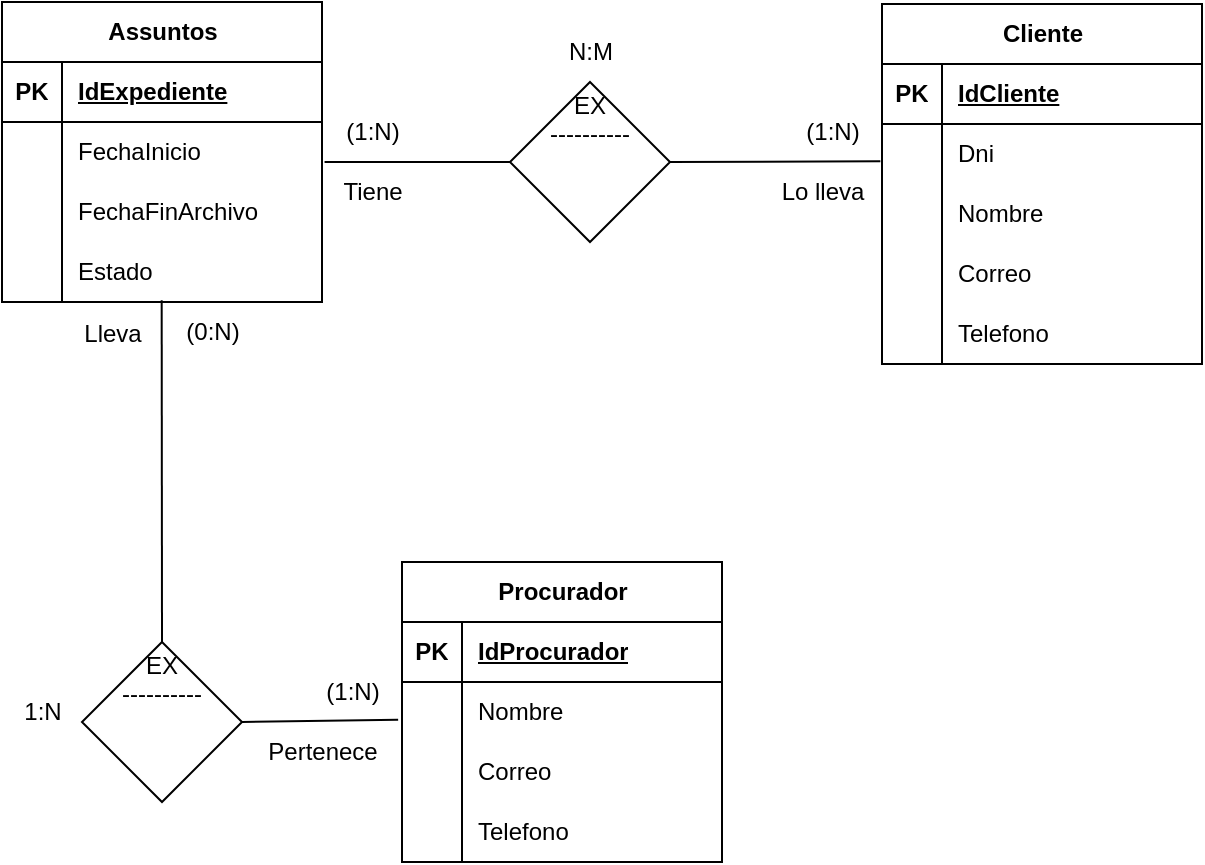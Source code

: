 <mxfile version="26.0.14">
  <diagram name="Página-1" id="xHfDyFCo1jr_LGeqsuyp">
    <mxGraphModel dx="989" dy="560" grid="1" gridSize="10" guides="1" tooltips="1" connect="1" arrows="1" fold="1" page="1" pageScale="1" pageWidth="827" pageHeight="1169" math="0" shadow="0">
      <root>
        <mxCell id="0" />
        <mxCell id="1" parent="0" />
        <mxCell id="jyjnI5o4pFwSkTSzeh7Q-1" value="Assuntos" style="shape=table;startSize=30;container=1;collapsible=1;childLayout=tableLayout;fixedRows=1;rowLines=0;fontStyle=1;align=center;resizeLast=1;html=1;" vertex="1" parent="1">
          <mxGeometry x="120" y="120" width="160" height="150" as="geometry" />
        </mxCell>
        <mxCell id="jyjnI5o4pFwSkTSzeh7Q-2" value="" style="shape=tableRow;horizontal=0;startSize=0;swimlaneHead=0;swimlaneBody=0;fillColor=none;collapsible=0;dropTarget=0;points=[[0,0.5],[1,0.5]];portConstraint=eastwest;top=0;left=0;right=0;bottom=1;" vertex="1" parent="jyjnI5o4pFwSkTSzeh7Q-1">
          <mxGeometry y="30" width="160" height="30" as="geometry" />
        </mxCell>
        <mxCell id="jyjnI5o4pFwSkTSzeh7Q-3" value="PK" style="shape=partialRectangle;connectable=0;fillColor=none;top=0;left=0;bottom=0;right=0;fontStyle=1;overflow=hidden;whiteSpace=wrap;html=1;" vertex="1" parent="jyjnI5o4pFwSkTSzeh7Q-2">
          <mxGeometry width="30" height="30" as="geometry">
            <mxRectangle width="30" height="30" as="alternateBounds" />
          </mxGeometry>
        </mxCell>
        <mxCell id="jyjnI5o4pFwSkTSzeh7Q-4" value="IdExpediente" style="shape=partialRectangle;connectable=0;fillColor=none;top=0;left=0;bottom=0;right=0;align=left;spacingLeft=6;fontStyle=5;overflow=hidden;whiteSpace=wrap;html=1;" vertex="1" parent="jyjnI5o4pFwSkTSzeh7Q-2">
          <mxGeometry x="30" width="130" height="30" as="geometry">
            <mxRectangle width="130" height="30" as="alternateBounds" />
          </mxGeometry>
        </mxCell>
        <mxCell id="jyjnI5o4pFwSkTSzeh7Q-5" value="" style="shape=tableRow;horizontal=0;startSize=0;swimlaneHead=0;swimlaneBody=0;fillColor=none;collapsible=0;dropTarget=0;points=[[0,0.5],[1,0.5]];portConstraint=eastwest;top=0;left=0;right=0;bottom=0;" vertex="1" parent="jyjnI5o4pFwSkTSzeh7Q-1">
          <mxGeometry y="60" width="160" height="30" as="geometry" />
        </mxCell>
        <mxCell id="jyjnI5o4pFwSkTSzeh7Q-6" value="" style="shape=partialRectangle;connectable=0;fillColor=none;top=0;left=0;bottom=0;right=0;editable=1;overflow=hidden;whiteSpace=wrap;html=1;" vertex="1" parent="jyjnI5o4pFwSkTSzeh7Q-5">
          <mxGeometry width="30" height="30" as="geometry">
            <mxRectangle width="30" height="30" as="alternateBounds" />
          </mxGeometry>
        </mxCell>
        <mxCell id="jyjnI5o4pFwSkTSzeh7Q-7" value="FechaInicio" style="shape=partialRectangle;connectable=0;fillColor=none;top=0;left=0;bottom=0;right=0;align=left;spacingLeft=6;overflow=hidden;whiteSpace=wrap;html=1;" vertex="1" parent="jyjnI5o4pFwSkTSzeh7Q-5">
          <mxGeometry x="30" width="130" height="30" as="geometry">
            <mxRectangle width="130" height="30" as="alternateBounds" />
          </mxGeometry>
        </mxCell>
        <mxCell id="jyjnI5o4pFwSkTSzeh7Q-8" value="" style="shape=tableRow;horizontal=0;startSize=0;swimlaneHead=0;swimlaneBody=0;fillColor=none;collapsible=0;dropTarget=0;points=[[0,0.5],[1,0.5]];portConstraint=eastwest;top=0;left=0;right=0;bottom=0;" vertex="1" parent="jyjnI5o4pFwSkTSzeh7Q-1">
          <mxGeometry y="90" width="160" height="30" as="geometry" />
        </mxCell>
        <mxCell id="jyjnI5o4pFwSkTSzeh7Q-9" value="" style="shape=partialRectangle;connectable=0;fillColor=none;top=0;left=0;bottom=0;right=0;editable=1;overflow=hidden;whiteSpace=wrap;html=1;" vertex="1" parent="jyjnI5o4pFwSkTSzeh7Q-8">
          <mxGeometry width="30" height="30" as="geometry">
            <mxRectangle width="30" height="30" as="alternateBounds" />
          </mxGeometry>
        </mxCell>
        <mxCell id="jyjnI5o4pFwSkTSzeh7Q-10" value="FechaFinArchivo" style="shape=partialRectangle;connectable=0;fillColor=none;top=0;left=0;bottom=0;right=0;align=left;spacingLeft=6;overflow=hidden;whiteSpace=wrap;html=1;" vertex="1" parent="jyjnI5o4pFwSkTSzeh7Q-8">
          <mxGeometry x="30" width="130" height="30" as="geometry">
            <mxRectangle width="130" height="30" as="alternateBounds" />
          </mxGeometry>
        </mxCell>
        <mxCell id="jyjnI5o4pFwSkTSzeh7Q-11" value="" style="shape=tableRow;horizontal=0;startSize=0;swimlaneHead=0;swimlaneBody=0;fillColor=none;collapsible=0;dropTarget=0;points=[[0,0.5],[1,0.5]];portConstraint=eastwest;top=0;left=0;right=0;bottom=0;" vertex="1" parent="jyjnI5o4pFwSkTSzeh7Q-1">
          <mxGeometry y="120" width="160" height="30" as="geometry" />
        </mxCell>
        <mxCell id="jyjnI5o4pFwSkTSzeh7Q-12" value="" style="shape=partialRectangle;connectable=0;fillColor=none;top=0;left=0;bottom=0;right=0;editable=1;overflow=hidden;whiteSpace=wrap;html=1;" vertex="1" parent="jyjnI5o4pFwSkTSzeh7Q-11">
          <mxGeometry width="30" height="30" as="geometry">
            <mxRectangle width="30" height="30" as="alternateBounds" />
          </mxGeometry>
        </mxCell>
        <mxCell id="jyjnI5o4pFwSkTSzeh7Q-13" value="Estado" style="shape=partialRectangle;connectable=0;fillColor=none;top=0;left=0;bottom=0;right=0;align=left;spacingLeft=6;overflow=hidden;whiteSpace=wrap;html=1;" vertex="1" parent="jyjnI5o4pFwSkTSzeh7Q-11">
          <mxGeometry x="30" width="130" height="30" as="geometry">
            <mxRectangle width="130" height="30" as="alternateBounds" />
          </mxGeometry>
        </mxCell>
        <mxCell id="jyjnI5o4pFwSkTSzeh7Q-14" value="Cliente" style="shape=table;startSize=30;container=1;collapsible=1;childLayout=tableLayout;fixedRows=1;rowLines=0;fontStyle=1;align=center;resizeLast=1;html=1;" vertex="1" parent="1">
          <mxGeometry x="560" y="121" width="160.0" height="180" as="geometry" />
        </mxCell>
        <mxCell id="jyjnI5o4pFwSkTSzeh7Q-15" value="" style="shape=tableRow;horizontal=0;startSize=0;swimlaneHead=0;swimlaneBody=0;fillColor=none;collapsible=0;dropTarget=0;points=[[0,0.5],[1,0.5]];portConstraint=eastwest;top=0;left=0;right=0;bottom=1;" vertex="1" parent="jyjnI5o4pFwSkTSzeh7Q-14">
          <mxGeometry y="30" width="160.0" height="30" as="geometry" />
        </mxCell>
        <mxCell id="jyjnI5o4pFwSkTSzeh7Q-16" value="PK" style="shape=partialRectangle;connectable=0;fillColor=none;top=0;left=0;bottom=0;right=0;fontStyle=1;overflow=hidden;whiteSpace=wrap;html=1;" vertex="1" parent="jyjnI5o4pFwSkTSzeh7Q-15">
          <mxGeometry width="30" height="30" as="geometry">
            <mxRectangle width="30" height="30" as="alternateBounds" />
          </mxGeometry>
        </mxCell>
        <mxCell id="jyjnI5o4pFwSkTSzeh7Q-17" value="IdCliente" style="shape=partialRectangle;connectable=0;fillColor=none;top=0;left=0;bottom=0;right=0;align=left;spacingLeft=6;fontStyle=5;overflow=hidden;whiteSpace=wrap;html=1;" vertex="1" parent="jyjnI5o4pFwSkTSzeh7Q-15">
          <mxGeometry x="30" width="130.0" height="30" as="geometry">
            <mxRectangle width="130.0" height="30" as="alternateBounds" />
          </mxGeometry>
        </mxCell>
        <mxCell id="jyjnI5o4pFwSkTSzeh7Q-18" value="" style="shape=tableRow;horizontal=0;startSize=0;swimlaneHead=0;swimlaneBody=0;fillColor=none;collapsible=0;dropTarget=0;points=[[0,0.5],[1,0.5]];portConstraint=eastwest;top=0;left=0;right=0;bottom=0;" vertex="1" parent="jyjnI5o4pFwSkTSzeh7Q-14">
          <mxGeometry y="60" width="160.0" height="30" as="geometry" />
        </mxCell>
        <mxCell id="jyjnI5o4pFwSkTSzeh7Q-19" value="" style="shape=partialRectangle;connectable=0;fillColor=none;top=0;left=0;bottom=0;right=0;editable=1;overflow=hidden;whiteSpace=wrap;html=1;" vertex="1" parent="jyjnI5o4pFwSkTSzeh7Q-18">
          <mxGeometry width="30" height="30" as="geometry">
            <mxRectangle width="30" height="30" as="alternateBounds" />
          </mxGeometry>
        </mxCell>
        <mxCell id="jyjnI5o4pFwSkTSzeh7Q-20" value="Dni" style="shape=partialRectangle;connectable=0;fillColor=none;top=0;left=0;bottom=0;right=0;align=left;spacingLeft=6;overflow=hidden;whiteSpace=wrap;html=1;" vertex="1" parent="jyjnI5o4pFwSkTSzeh7Q-18">
          <mxGeometry x="30" width="130.0" height="30" as="geometry">
            <mxRectangle width="130.0" height="30" as="alternateBounds" />
          </mxGeometry>
        </mxCell>
        <mxCell id="jyjnI5o4pFwSkTSzeh7Q-21" value="" style="shape=tableRow;horizontal=0;startSize=0;swimlaneHead=0;swimlaneBody=0;fillColor=none;collapsible=0;dropTarget=0;points=[[0,0.5],[1,0.5]];portConstraint=eastwest;top=0;left=0;right=0;bottom=0;" vertex="1" parent="jyjnI5o4pFwSkTSzeh7Q-14">
          <mxGeometry y="90" width="160.0" height="30" as="geometry" />
        </mxCell>
        <mxCell id="jyjnI5o4pFwSkTSzeh7Q-22" value="" style="shape=partialRectangle;connectable=0;fillColor=none;top=0;left=0;bottom=0;right=0;editable=1;overflow=hidden;whiteSpace=wrap;html=1;" vertex="1" parent="jyjnI5o4pFwSkTSzeh7Q-21">
          <mxGeometry width="30" height="30" as="geometry">
            <mxRectangle width="30" height="30" as="alternateBounds" />
          </mxGeometry>
        </mxCell>
        <mxCell id="jyjnI5o4pFwSkTSzeh7Q-23" value="Nombre" style="shape=partialRectangle;connectable=0;fillColor=none;top=0;left=0;bottom=0;right=0;align=left;spacingLeft=6;overflow=hidden;whiteSpace=wrap;html=1;" vertex="1" parent="jyjnI5o4pFwSkTSzeh7Q-21">
          <mxGeometry x="30" width="130.0" height="30" as="geometry">
            <mxRectangle width="130.0" height="30" as="alternateBounds" />
          </mxGeometry>
        </mxCell>
        <mxCell id="jyjnI5o4pFwSkTSzeh7Q-24" value="" style="shape=tableRow;horizontal=0;startSize=0;swimlaneHead=0;swimlaneBody=0;fillColor=none;collapsible=0;dropTarget=0;points=[[0,0.5],[1,0.5]];portConstraint=eastwest;top=0;left=0;right=0;bottom=0;" vertex="1" parent="jyjnI5o4pFwSkTSzeh7Q-14">
          <mxGeometry y="120" width="160.0" height="30" as="geometry" />
        </mxCell>
        <mxCell id="jyjnI5o4pFwSkTSzeh7Q-25" value="" style="shape=partialRectangle;connectable=0;fillColor=none;top=0;left=0;bottom=0;right=0;editable=1;overflow=hidden;whiteSpace=wrap;html=1;" vertex="1" parent="jyjnI5o4pFwSkTSzeh7Q-24">
          <mxGeometry width="30" height="30" as="geometry">
            <mxRectangle width="30" height="30" as="alternateBounds" />
          </mxGeometry>
        </mxCell>
        <mxCell id="jyjnI5o4pFwSkTSzeh7Q-26" value="Correo" style="shape=partialRectangle;connectable=0;fillColor=none;top=0;left=0;bottom=0;right=0;align=left;spacingLeft=6;overflow=hidden;whiteSpace=wrap;html=1;" vertex="1" parent="jyjnI5o4pFwSkTSzeh7Q-24">
          <mxGeometry x="30" width="130.0" height="30" as="geometry">
            <mxRectangle width="130.0" height="30" as="alternateBounds" />
          </mxGeometry>
        </mxCell>
        <mxCell id="jyjnI5o4pFwSkTSzeh7Q-30" value="" style="shape=tableRow;horizontal=0;startSize=0;swimlaneHead=0;swimlaneBody=0;fillColor=none;collapsible=0;dropTarget=0;points=[[0,0.5],[1,0.5]];portConstraint=eastwest;top=0;left=0;right=0;bottom=0;" vertex="1" parent="jyjnI5o4pFwSkTSzeh7Q-14">
          <mxGeometry y="150" width="160.0" height="30" as="geometry" />
        </mxCell>
        <mxCell id="jyjnI5o4pFwSkTSzeh7Q-31" value="" style="shape=partialRectangle;connectable=0;fillColor=none;top=0;left=0;bottom=0;right=0;editable=1;overflow=hidden;whiteSpace=wrap;html=1;" vertex="1" parent="jyjnI5o4pFwSkTSzeh7Q-30">
          <mxGeometry width="30" height="30" as="geometry">
            <mxRectangle width="30" height="30" as="alternateBounds" />
          </mxGeometry>
        </mxCell>
        <mxCell id="jyjnI5o4pFwSkTSzeh7Q-32" value="Telefono" style="shape=partialRectangle;connectable=0;fillColor=none;top=0;left=0;bottom=0;right=0;align=left;spacingLeft=6;overflow=hidden;whiteSpace=wrap;html=1;" vertex="1" parent="jyjnI5o4pFwSkTSzeh7Q-30">
          <mxGeometry x="30" width="130.0" height="30" as="geometry">
            <mxRectangle width="130.0" height="30" as="alternateBounds" />
          </mxGeometry>
        </mxCell>
        <mxCell id="jyjnI5o4pFwSkTSzeh7Q-35" value="" style="endArrow=none;html=1;rounded=0;entryX=0;entryY=0.5;entryDx=0;entryDy=0;exitX=1.008;exitY=0.667;exitDx=0;exitDy=0;exitPerimeter=0;entryPerimeter=0;" edge="1" parent="1" source="jyjnI5o4pFwSkTSzeh7Q-5" target="jyjnI5o4pFwSkTSzeh7Q-67">
          <mxGeometry width="50" height="50" relative="1" as="geometry">
            <mxPoint x="300" y="310" as="sourcePoint" />
            <mxPoint x="374" y="201" as="targetPoint" />
          </mxGeometry>
        </mxCell>
        <mxCell id="jyjnI5o4pFwSkTSzeh7Q-36" value="" style="endArrow=none;html=1;rounded=0;entryX=-0.005;entryY=0.622;entryDx=0;entryDy=0;exitX=1;exitY=0.5;exitDx=0;exitDy=0;entryPerimeter=0;" edge="1" parent="1" source="jyjnI5o4pFwSkTSzeh7Q-67" target="jyjnI5o4pFwSkTSzeh7Q-18">
          <mxGeometry width="50" height="50" relative="1" as="geometry">
            <mxPoint x="454" y="201" as="sourcePoint" />
            <mxPoint x="513" y="221" as="targetPoint" />
          </mxGeometry>
        </mxCell>
        <mxCell id="jyjnI5o4pFwSkTSzeh7Q-37" value="(1:N)" style="text;html=1;align=center;verticalAlign=middle;resizable=0;points=[];autosize=1;strokeColor=none;fillColor=none;" vertex="1" parent="1">
          <mxGeometry x="510" y="170" width="50" height="30" as="geometry" />
        </mxCell>
        <mxCell id="jyjnI5o4pFwSkTSzeh7Q-38" value="Lo lleva" style="text;html=1;align=center;verticalAlign=middle;resizable=0;points=[];autosize=1;strokeColor=none;fillColor=none;" vertex="1" parent="1">
          <mxGeometry x="500" y="200" width="60" height="30" as="geometry" />
        </mxCell>
        <mxCell id="jyjnI5o4pFwSkTSzeh7Q-39" value="Procurador" style="shape=table;startSize=30;container=1;collapsible=1;childLayout=tableLayout;fixedRows=1;rowLines=0;fontStyle=1;align=center;resizeLast=1;html=1;" vertex="1" parent="1">
          <mxGeometry x="320" y="400" width="160.0" height="150" as="geometry" />
        </mxCell>
        <mxCell id="jyjnI5o4pFwSkTSzeh7Q-40" value="" style="shape=tableRow;horizontal=0;startSize=0;swimlaneHead=0;swimlaneBody=0;fillColor=none;collapsible=0;dropTarget=0;points=[[0,0.5],[1,0.5]];portConstraint=eastwest;top=0;left=0;right=0;bottom=1;" vertex="1" parent="jyjnI5o4pFwSkTSzeh7Q-39">
          <mxGeometry y="30" width="160.0" height="30" as="geometry" />
        </mxCell>
        <mxCell id="jyjnI5o4pFwSkTSzeh7Q-41" value="PK" style="shape=partialRectangle;connectable=0;fillColor=none;top=0;left=0;bottom=0;right=0;fontStyle=1;overflow=hidden;whiteSpace=wrap;html=1;" vertex="1" parent="jyjnI5o4pFwSkTSzeh7Q-40">
          <mxGeometry width="30" height="30" as="geometry">
            <mxRectangle width="30" height="30" as="alternateBounds" />
          </mxGeometry>
        </mxCell>
        <mxCell id="jyjnI5o4pFwSkTSzeh7Q-42" value="IdProcurador" style="shape=partialRectangle;connectable=0;fillColor=none;top=0;left=0;bottom=0;right=0;align=left;spacingLeft=6;fontStyle=5;overflow=hidden;whiteSpace=wrap;html=1;" vertex="1" parent="jyjnI5o4pFwSkTSzeh7Q-40">
          <mxGeometry x="30" width="130.0" height="30" as="geometry">
            <mxRectangle width="130.0" height="30" as="alternateBounds" />
          </mxGeometry>
        </mxCell>
        <mxCell id="jyjnI5o4pFwSkTSzeh7Q-46" value="" style="shape=tableRow;horizontal=0;startSize=0;swimlaneHead=0;swimlaneBody=0;fillColor=none;collapsible=0;dropTarget=0;points=[[0,0.5],[1,0.5]];portConstraint=eastwest;top=0;left=0;right=0;bottom=0;" vertex="1" parent="jyjnI5o4pFwSkTSzeh7Q-39">
          <mxGeometry y="60" width="160.0" height="30" as="geometry" />
        </mxCell>
        <mxCell id="jyjnI5o4pFwSkTSzeh7Q-47" value="" style="shape=partialRectangle;connectable=0;fillColor=none;top=0;left=0;bottom=0;right=0;editable=1;overflow=hidden;whiteSpace=wrap;html=1;" vertex="1" parent="jyjnI5o4pFwSkTSzeh7Q-46">
          <mxGeometry width="30" height="30" as="geometry">
            <mxRectangle width="30" height="30" as="alternateBounds" />
          </mxGeometry>
        </mxCell>
        <mxCell id="jyjnI5o4pFwSkTSzeh7Q-48" value="Nombre" style="shape=partialRectangle;connectable=0;fillColor=none;top=0;left=0;bottom=0;right=0;align=left;spacingLeft=6;overflow=hidden;whiteSpace=wrap;html=1;" vertex="1" parent="jyjnI5o4pFwSkTSzeh7Q-46">
          <mxGeometry x="30" width="130.0" height="30" as="geometry">
            <mxRectangle width="130.0" height="30" as="alternateBounds" />
          </mxGeometry>
        </mxCell>
        <mxCell id="jyjnI5o4pFwSkTSzeh7Q-49" value="" style="shape=tableRow;horizontal=0;startSize=0;swimlaneHead=0;swimlaneBody=0;fillColor=none;collapsible=0;dropTarget=0;points=[[0,0.5],[1,0.5]];portConstraint=eastwest;top=0;left=0;right=0;bottom=0;" vertex="1" parent="jyjnI5o4pFwSkTSzeh7Q-39">
          <mxGeometry y="90" width="160.0" height="30" as="geometry" />
        </mxCell>
        <mxCell id="jyjnI5o4pFwSkTSzeh7Q-50" value="" style="shape=partialRectangle;connectable=0;fillColor=none;top=0;left=0;bottom=0;right=0;editable=1;overflow=hidden;whiteSpace=wrap;html=1;" vertex="1" parent="jyjnI5o4pFwSkTSzeh7Q-49">
          <mxGeometry width="30" height="30" as="geometry">
            <mxRectangle width="30" height="30" as="alternateBounds" />
          </mxGeometry>
        </mxCell>
        <mxCell id="jyjnI5o4pFwSkTSzeh7Q-51" value="Correo" style="shape=partialRectangle;connectable=0;fillColor=none;top=0;left=0;bottom=0;right=0;align=left;spacingLeft=6;overflow=hidden;whiteSpace=wrap;html=1;" vertex="1" parent="jyjnI5o4pFwSkTSzeh7Q-49">
          <mxGeometry x="30" width="130.0" height="30" as="geometry">
            <mxRectangle width="130.0" height="30" as="alternateBounds" />
          </mxGeometry>
        </mxCell>
        <mxCell id="jyjnI5o4pFwSkTSzeh7Q-52" value="" style="shape=tableRow;horizontal=0;startSize=0;swimlaneHead=0;swimlaneBody=0;fillColor=none;collapsible=0;dropTarget=0;points=[[0,0.5],[1,0.5]];portConstraint=eastwest;top=0;left=0;right=0;bottom=0;" vertex="1" parent="jyjnI5o4pFwSkTSzeh7Q-39">
          <mxGeometry y="120" width="160.0" height="30" as="geometry" />
        </mxCell>
        <mxCell id="jyjnI5o4pFwSkTSzeh7Q-53" value="" style="shape=partialRectangle;connectable=0;fillColor=none;top=0;left=0;bottom=0;right=0;editable=1;overflow=hidden;whiteSpace=wrap;html=1;" vertex="1" parent="jyjnI5o4pFwSkTSzeh7Q-52">
          <mxGeometry width="30" height="30" as="geometry">
            <mxRectangle width="30" height="30" as="alternateBounds" />
          </mxGeometry>
        </mxCell>
        <mxCell id="jyjnI5o4pFwSkTSzeh7Q-54" value="Telefono" style="shape=partialRectangle;connectable=0;fillColor=none;top=0;left=0;bottom=0;right=0;align=left;spacingLeft=6;overflow=hidden;whiteSpace=wrap;html=1;" vertex="1" parent="jyjnI5o4pFwSkTSzeh7Q-52">
          <mxGeometry x="30" width="130.0" height="30" as="geometry">
            <mxRectangle width="130.0" height="30" as="alternateBounds" />
          </mxGeometry>
        </mxCell>
        <mxCell id="jyjnI5o4pFwSkTSzeh7Q-55" value="(1:N)" style="text;html=1;align=center;verticalAlign=middle;resizable=0;points=[];autosize=1;strokeColor=none;fillColor=none;" vertex="1" parent="1">
          <mxGeometry x="280" y="170" width="50" height="30" as="geometry" />
        </mxCell>
        <mxCell id="jyjnI5o4pFwSkTSzeh7Q-56" value="Tiene" style="text;html=1;align=center;verticalAlign=middle;resizable=0;points=[];autosize=1;strokeColor=none;fillColor=none;" vertex="1" parent="1">
          <mxGeometry x="280" y="200" width="50" height="30" as="geometry" />
        </mxCell>
        <mxCell id="jyjnI5o4pFwSkTSzeh7Q-57" value="EX&lt;br&gt;----------&lt;div&gt;&lt;br&gt;&lt;br&gt;&lt;br&gt;&lt;/div&gt;" style="rhombus;whiteSpace=wrap;html=1;" vertex="1" parent="1">
          <mxGeometry x="160" y="440" width="80" height="80" as="geometry" />
        </mxCell>
        <mxCell id="jyjnI5o4pFwSkTSzeh7Q-58" value="" style="endArrow=none;html=1;rounded=0;entryX=0.5;entryY=0;entryDx=0;entryDy=0;exitX=0.499;exitY=0.971;exitDx=0;exitDy=0;exitPerimeter=0;" edge="1" parent="1" target="jyjnI5o4pFwSkTSzeh7Q-57" source="jyjnI5o4pFwSkTSzeh7Q-11">
          <mxGeometry width="50" height="50" relative="1" as="geometry">
            <mxPoint x="30" y="479" as="sourcePoint" />
            <mxPoint x="99" y="539" as="targetPoint" />
          </mxGeometry>
        </mxCell>
        <mxCell id="jyjnI5o4pFwSkTSzeh7Q-59" value="" style="endArrow=none;html=1;rounded=0;entryX=-0.012;entryY=0.629;entryDx=0;entryDy=0;exitX=1;exitY=0.5;exitDx=0;exitDy=0;entryPerimeter=0;" edge="1" parent="1" source="jyjnI5o4pFwSkTSzeh7Q-57" target="jyjnI5o4pFwSkTSzeh7Q-46">
          <mxGeometry width="50" height="50" relative="1" as="geometry">
            <mxPoint x="169" y="499" as="sourcePoint" />
            <mxPoint x="308" y="479" as="targetPoint" />
          </mxGeometry>
        </mxCell>
        <mxCell id="jyjnI5o4pFwSkTSzeh7Q-61" value="(0:N)" style="text;html=1;align=center;verticalAlign=middle;resizable=0;points=[];autosize=1;strokeColor=none;fillColor=none;" vertex="1" parent="1">
          <mxGeometry x="200" y="270" width="50" height="30" as="geometry" />
        </mxCell>
        <mxCell id="jyjnI5o4pFwSkTSzeh7Q-62" value="(1:N)" style="text;html=1;align=center;verticalAlign=middle;resizable=0;points=[];autosize=1;strokeColor=none;fillColor=none;" vertex="1" parent="1">
          <mxGeometry x="270" y="450" width="50" height="30" as="geometry" />
        </mxCell>
        <mxCell id="jyjnI5o4pFwSkTSzeh7Q-65" value="Lleva" style="text;html=1;align=center;verticalAlign=middle;resizable=0;points=[];autosize=1;strokeColor=none;fillColor=none;" vertex="1" parent="1">
          <mxGeometry x="150" y="271" width="50" height="30" as="geometry" />
        </mxCell>
        <mxCell id="jyjnI5o4pFwSkTSzeh7Q-66" value="Pertenece" style="text;html=1;align=center;verticalAlign=middle;resizable=0;points=[];autosize=1;strokeColor=none;fillColor=none;" vertex="1" parent="1">
          <mxGeometry x="240" y="480" width="80" height="30" as="geometry" />
        </mxCell>
        <mxCell id="jyjnI5o4pFwSkTSzeh7Q-67" value="EX&lt;br&gt;----------&lt;div&gt;&lt;br&gt;&lt;br&gt;&lt;br&gt;&lt;/div&gt;" style="rhombus;whiteSpace=wrap;html=1;" vertex="1" parent="1">
          <mxGeometry x="374" y="160" width="80" height="80" as="geometry" />
        </mxCell>
        <mxCell id="jyjnI5o4pFwSkTSzeh7Q-68" value="N:M" style="text;html=1;align=center;verticalAlign=middle;resizable=0;points=[];autosize=1;strokeColor=none;fillColor=none;" vertex="1" parent="1">
          <mxGeometry x="389" y="130" width="50" height="30" as="geometry" />
        </mxCell>
        <mxCell id="jyjnI5o4pFwSkTSzeh7Q-69" value="1:N" style="text;html=1;align=center;verticalAlign=middle;resizable=0;points=[];autosize=1;strokeColor=none;fillColor=none;" vertex="1" parent="1">
          <mxGeometry x="120" y="460" width="40" height="30" as="geometry" />
        </mxCell>
      </root>
    </mxGraphModel>
  </diagram>
</mxfile>
